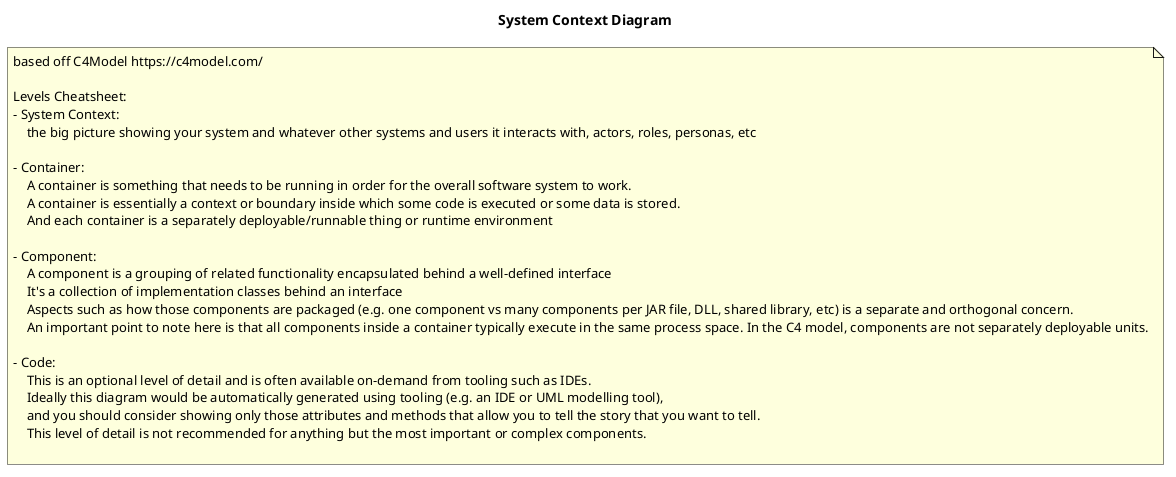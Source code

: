 @startuml diagram name
title
System Context Diagram
end title

note as GeneralNote
based off C4Model https://c4model.com/

Levels Cheatsheet:
- System Context: 
    the big picture showing your system and whatever other systems and users it interacts with, actors, roles, personas, etc

- Container: 
    A container is something that needs to be running in order for the overall software system to work. 
    A container is essentially a context or boundary inside which some code is executed or some data is stored. 
    And each container is a separately deployable/runnable thing or runtime environment

- Component:
    A component is a grouping of related functionality encapsulated behind a well-defined interface
    It's a collection of implementation classes behind an interface
    Aspects such as how those components are packaged (e.g. one component vs many components per JAR file, DLL, shared library, etc) is a separate and orthogonal concern.
    An important point to note here is that all components inside a container typically execute in the same process space. In the C4 model, components are not separately deployable units.

- Code:
    This is an optional level of detail and is often available on-demand from tooling such as IDEs. 
    Ideally this diagram would be automatically generated using tooling (e.g. an IDE or UML modelling tool),
    and you should consider showing only those attributes and methods that allow you to tell the story that you want to tell. 
    This level of detail is not recommended for anything but the most important or complex components.

end note

